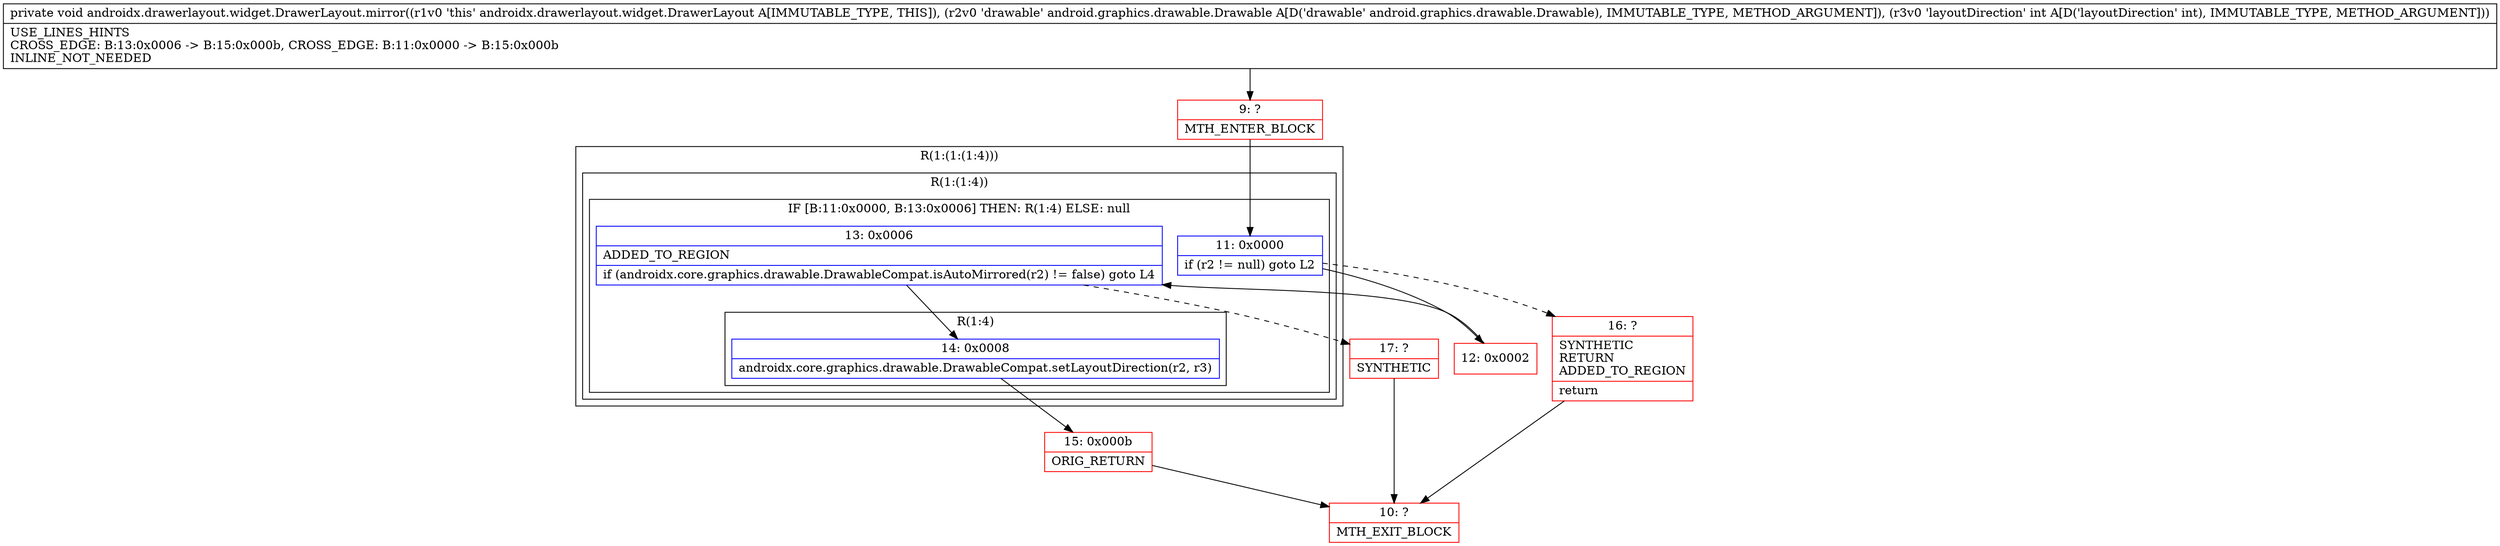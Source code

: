 digraph "CFG forandroidx.drawerlayout.widget.DrawerLayout.mirror(Landroid\/graphics\/drawable\/Drawable;I)V" {
subgraph cluster_Region_1934720818 {
label = "R(1:(1:(1:4)))";
node [shape=record,color=blue];
subgraph cluster_Region_1959939696 {
label = "R(1:(1:4))";
node [shape=record,color=blue];
subgraph cluster_IfRegion_728635456 {
label = "IF [B:11:0x0000, B:13:0x0006] THEN: R(1:4) ELSE: null";
node [shape=record,color=blue];
Node_11 [shape=record,label="{11\:\ 0x0000|if (r2 != null) goto L2\l}"];
Node_13 [shape=record,label="{13\:\ 0x0006|ADDED_TO_REGION\l|if (androidx.core.graphics.drawable.DrawableCompat.isAutoMirrored(r2) != false) goto L4\l}"];
subgraph cluster_Region_934396795 {
label = "R(1:4)";
node [shape=record,color=blue];
Node_14 [shape=record,label="{14\:\ 0x0008|androidx.core.graphics.drawable.DrawableCompat.setLayoutDirection(r2, r3)\l}"];
}
}
}
}
Node_9 [shape=record,color=red,label="{9\:\ ?|MTH_ENTER_BLOCK\l}"];
Node_12 [shape=record,color=red,label="{12\:\ 0x0002}"];
Node_15 [shape=record,color=red,label="{15\:\ 0x000b|ORIG_RETURN\l}"];
Node_10 [shape=record,color=red,label="{10\:\ ?|MTH_EXIT_BLOCK\l}"];
Node_17 [shape=record,color=red,label="{17\:\ ?|SYNTHETIC\l}"];
Node_16 [shape=record,color=red,label="{16\:\ ?|SYNTHETIC\lRETURN\lADDED_TO_REGION\l|return\l}"];
MethodNode[shape=record,label="{private void androidx.drawerlayout.widget.DrawerLayout.mirror((r1v0 'this' androidx.drawerlayout.widget.DrawerLayout A[IMMUTABLE_TYPE, THIS]), (r2v0 'drawable' android.graphics.drawable.Drawable A[D('drawable' android.graphics.drawable.Drawable), IMMUTABLE_TYPE, METHOD_ARGUMENT]), (r3v0 'layoutDirection' int A[D('layoutDirection' int), IMMUTABLE_TYPE, METHOD_ARGUMENT]))  | USE_LINES_HINTS\lCROSS_EDGE: B:13:0x0006 \-\> B:15:0x000b, CROSS_EDGE: B:11:0x0000 \-\> B:15:0x000b\lINLINE_NOT_NEEDED\l}"];
MethodNode -> Node_9;Node_11 -> Node_12;
Node_11 -> Node_16[style=dashed];
Node_13 -> Node_14;
Node_13 -> Node_17[style=dashed];
Node_14 -> Node_15;
Node_9 -> Node_11;
Node_12 -> Node_13;
Node_15 -> Node_10;
Node_17 -> Node_10;
Node_16 -> Node_10;
}

